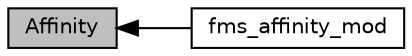 digraph "Affinity"
{
  edge [fontname="Helvetica",fontsize="10",labelfontname="Helvetica",labelfontsize="10"];
  node [fontname="Helvetica",fontsize="10",shape=box];
  rankdir=LR;
  Node1 [label="Affinity",height=0.2,width=0.4,color="black", fillcolor="grey75", style="filled", fontcolor="black",tooltip="Modules and associated files in the affinity directory."];
  Node2 [label="fms_affinity_mod",height=0.2,width=0.4,color="black", fillcolor="white", style="filled",URL="$group__fms__affinity__mod.html",tooltip="Fortran API interfaces to set the thread affinity. API interfaces to allow setting and getting thread..."];
  Node1->Node2 [shape=plaintext, dir="back", style="solid"];
}
